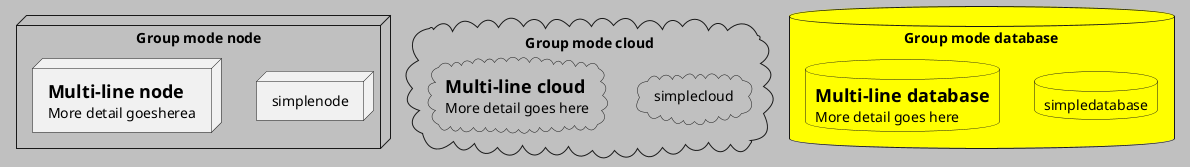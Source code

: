 {
  "sha1": "hohh4idajnisg1b77r3gm5empuop91e",
  "insertion": {
    "when": "2024-06-03T18:59:29.803Z",
    "url": "https://forum.plantuml.net/8359/group-components-cant-be-set-transparent?show=8359#q8359",
    "user": "plantuml@gmail.com"
  }
}
@startuml
skinparam backgroundColor silver
'skinparam nodeBackgroundColor
skinparam cloudBackgroundColor transparent
skinparam databaseBackgroundColor yellow

node "Group mode node" {
  node simplenode
  node multilinenode[
    = Multi-line node
    More detail goesherea
  ]
}

cloud "Group mode cloud" {
  cloud simplecloud
  cloud multilinecloud[
    = Multi-line cloud
    More detail goes here
  ]
}

database "Group mode database" {
  database simpledatabase
  database multilinedatabase[
    = Multi-line database
    More detail goes here
  ]
}
@enduml
